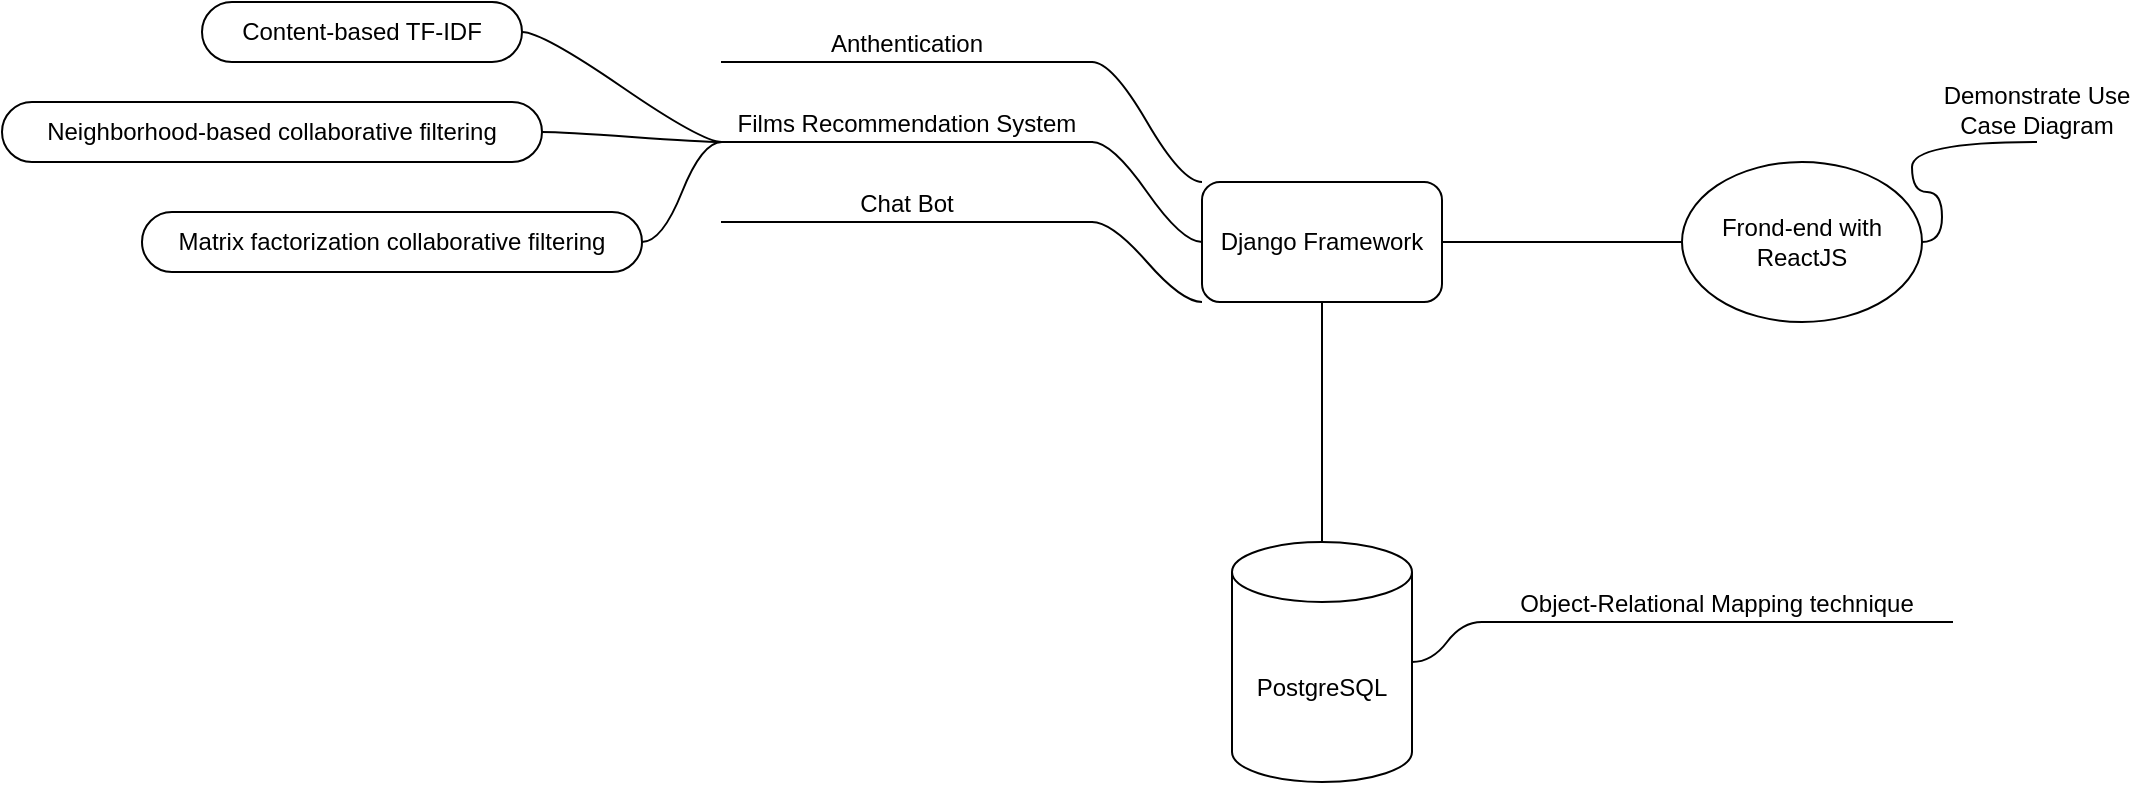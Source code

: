 <mxfile version="18.1.3" type="device"><diagram id="miYSfBFGVTpBcfvqK9AP" name="Page-1"><mxGraphModel dx="2276" dy="826" grid="1" gridSize="10" guides="1" tooltips="1" connect="1" arrows="1" fold="1" page="1" pageScale="1" pageWidth="850" pageHeight="1100" math="0" shadow="0"><root><mxCell id="0"/><mxCell id="1" parent="0"/><mxCell id="H970yztpmnRx2hK2EmWY-2" value="Django Framework" style="rounded=1;whiteSpace=wrap;html=1;" vertex="1" parent="1"><mxGeometry x="280" y="300" width="120" height="60" as="geometry"/></mxCell><mxCell id="H970yztpmnRx2hK2EmWY-3" value="Frond-end with&lt;br&gt;ReactJS" style="ellipse;whiteSpace=wrap;html=1;" vertex="1" parent="1"><mxGeometry x="520" y="290" width="120" height="80" as="geometry"/></mxCell><mxCell id="H970yztpmnRx2hK2EmWY-4" value="PostgreSQL" style="shape=cylinder3;whiteSpace=wrap;html=1;boundedLbl=1;backgroundOutline=1;size=15;" vertex="1" parent="1"><mxGeometry x="295" y="480" width="90" height="120" as="geometry"/></mxCell><mxCell id="H970yztpmnRx2hK2EmWY-5" value="" style="endArrow=none;html=1;rounded=0;exitX=0.5;exitY=1;exitDx=0;exitDy=0;entryX=0.5;entryY=0;entryDx=0;entryDy=0;entryPerimeter=0;" edge="1" parent="1" source="H970yztpmnRx2hK2EmWY-2" target="H970yztpmnRx2hK2EmWY-4"><mxGeometry width="50" height="50" relative="1" as="geometry"><mxPoint x="400" y="560" as="sourcePoint"/><mxPoint x="450" y="510" as="targetPoint"/></mxGeometry></mxCell><mxCell id="H970yztpmnRx2hK2EmWY-6" value="" style="endArrow=none;html=1;rounded=0;entryX=0;entryY=0.5;entryDx=0;entryDy=0;exitX=1;exitY=0.5;exitDx=0;exitDy=0;" edge="1" parent="1" source="H970yztpmnRx2hK2EmWY-2" target="H970yztpmnRx2hK2EmWY-3"><mxGeometry width="50" height="50" relative="1" as="geometry"><mxPoint x="400" y="560" as="sourcePoint"/><mxPoint x="450" y="510" as="targetPoint"/></mxGeometry></mxCell><mxCell id="H970yztpmnRx2hK2EmWY-11" value="Anthentication" style="whiteSpace=wrap;html=1;shape=partialRectangle;top=0;left=0;bottom=1;right=0;points=[[0,1],[1,1]];fillColor=none;align=center;verticalAlign=bottom;routingCenterY=0.5;snapToPoint=1;recursiveResize=0;autosize=1;treeFolding=1;treeMoving=1;newEdgeStyle={&quot;edgeStyle&quot;:&quot;entityRelationEdgeStyle&quot;,&quot;startArrow&quot;:&quot;none&quot;,&quot;endArrow&quot;:&quot;none&quot;,&quot;segment&quot;:10,&quot;curved&quot;:1};" vertex="1" parent="1"><mxGeometry x="40" y="220" width="185" height="20" as="geometry"/></mxCell><mxCell id="H970yztpmnRx2hK2EmWY-12" value="" style="edgeStyle=entityRelationEdgeStyle;startArrow=none;endArrow=none;segment=10;curved=1;rounded=0;exitX=0;exitY=0;exitDx=0;exitDy=0;" edge="1" target="H970yztpmnRx2hK2EmWY-11" parent="1" source="H970yztpmnRx2hK2EmWY-2"><mxGeometry relative="1" as="geometry"><mxPoint x="180" y="250" as="sourcePoint"/></mxGeometry></mxCell><mxCell id="H970yztpmnRx2hK2EmWY-15" value="Films Recommendation System" style="whiteSpace=wrap;html=1;shape=partialRectangle;top=0;left=0;bottom=1;right=0;points=[[0,1],[1,1]];fillColor=none;align=center;verticalAlign=bottom;routingCenterY=0.5;snapToPoint=1;recursiveResize=0;autosize=1;treeFolding=1;treeMoving=1;newEdgeStyle={&quot;edgeStyle&quot;:&quot;entityRelationEdgeStyle&quot;,&quot;startArrow&quot;:&quot;none&quot;,&quot;endArrow&quot;:&quot;none&quot;,&quot;segment&quot;:10,&quot;curved&quot;:1};" vertex="1" parent="1"><mxGeometry x="40" y="260" width="185" height="20" as="geometry"/></mxCell><mxCell id="H970yztpmnRx2hK2EmWY-16" value="" style="edgeStyle=entityRelationEdgeStyle;startArrow=none;endArrow=none;segment=10;curved=1;rounded=0;exitX=0;exitY=0.5;exitDx=0;exitDy=0;" edge="1" target="H970yztpmnRx2hK2EmWY-15" parent="1" source="H970yztpmnRx2hK2EmWY-2"><mxGeometry relative="1" as="geometry"><mxPoint x="80" y="330" as="sourcePoint"/></mxGeometry></mxCell><mxCell id="H970yztpmnRx2hK2EmWY-18" value="Chat Bot" style="whiteSpace=wrap;html=1;shape=partialRectangle;top=0;left=0;bottom=1;right=0;points=[[0,1],[1,1]];fillColor=none;align=center;verticalAlign=bottom;routingCenterY=0.5;snapToPoint=1;recursiveResize=0;autosize=1;treeFolding=1;treeMoving=1;newEdgeStyle={&quot;edgeStyle&quot;:&quot;entityRelationEdgeStyle&quot;,&quot;startArrow&quot;:&quot;none&quot;,&quot;endArrow&quot;:&quot;none&quot;,&quot;segment&quot;:10,&quot;curved&quot;:1};" vertex="1" parent="1"><mxGeometry x="40" y="300" width="185" height="20" as="geometry"/></mxCell><mxCell id="H970yztpmnRx2hK2EmWY-19" value="" style="edgeStyle=entityRelationEdgeStyle;startArrow=none;endArrow=none;segment=10;curved=1;rounded=0;exitX=0;exitY=1;exitDx=0;exitDy=0;" edge="1" target="H970yztpmnRx2hK2EmWY-18" parent="1" source="H970yztpmnRx2hK2EmWY-2"><mxGeometry relative="1" as="geometry"><mxPoint x="320" y="420" as="sourcePoint"/></mxGeometry></mxCell><mxCell id="H970yztpmnRx2hK2EmWY-20" value="Content-based TF-IDF" style="whiteSpace=wrap;html=1;rounded=1;arcSize=50;align=center;verticalAlign=middle;strokeWidth=1;autosize=1;spacing=4;treeFolding=1;treeMoving=1;newEdgeStyle={&quot;edgeStyle&quot;:&quot;entityRelationEdgeStyle&quot;,&quot;startArrow&quot;:&quot;none&quot;,&quot;endArrow&quot;:&quot;none&quot;,&quot;segment&quot;:10,&quot;curved&quot;:1};" vertex="1" parent="1"><mxGeometry x="-220" y="210" width="160" height="30" as="geometry"/></mxCell><mxCell id="H970yztpmnRx2hK2EmWY-21" value="" style="edgeStyle=entityRelationEdgeStyle;startArrow=none;endArrow=none;segment=10;curved=1;rounded=0;exitX=0;exitY=1;exitDx=0;exitDy=0;" edge="1" target="H970yztpmnRx2hK2EmWY-20" parent="1" source="H970yztpmnRx2hK2EmWY-15"><mxGeometry relative="1" as="geometry"><mxPoint x="-190" y="260" as="sourcePoint"/></mxGeometry></mxCell><mxCell id="H970yztpmnRx2hK2EmWY-22" value="Neighborhood-based collaborative filtering" style="whiteSpace=wrap;html=1;rounded=1;arcSize=50;align=center;verticalAlign=middle;strokeWidth=1;autosize=1;spacing=4;treeFolding=1;treeMoving=1;newEdgeStyle={&quot;edgeStyle&quot;:&quot;entityRelationEdgeStyle&quot;,&quot;startArrow&quot;:&quot;none&quot;,&quot;endArrow&quot;:&quot;none&quot;,&quot;segment&quot;:10,&quot;curved&quot;:1};" vertex="1" parent="1"><mxGeometry x="-320" y="260" width="270" height="30" as="geometry"/></mxCell><mxCell id="H970yztpmnRx2hK2EmWY-23" value="" style="edgeStyle=entityRelationEdgeStyle;startArrow=none;endArrow=none;segment=10;curved=1;rounded=0;exitX=0;exitY=1;exitDx=0;exitDy=0;" edge="1" target="H970yztpmnRx2hK2EmWY-22" parent="1" source="H970yztpmnRx2hK2EmWY-15"><mxGeometry relative="1" as="geometry"><mxPoint x="30" y="279" as="sourcePoint"/></mxGeometry></mxCell><mxCell id="H970yztpmnRx2hK2EmWY-24" value="&lt;div&gt;Matrix factorization collaborative filtering&lt;/div&gt;" style="whiteSpace=wrap;html=1;rounded=1;arcSize=50;align=center;verticalAlign=middle;strokeWidth=1;autosize=1;spacing=4;treeFolding=1;treeMoving=1;newEdgeStyle={&quot;edgeStyle&quot;:&quot;entityRelationEdgeStyle&quot;,&quot;startArrow&quot;:&quot;none&quot;,&quot;endArrow&quot;:&quot;none&quot;,&quot;segment&quot;:10,&quot;curved&quot;:1};" vertex="1" parent="1"><mxGeometry x="-250" y="315" width="250" height="30" as="geometry"/></mxCell><mxCell id="H970yztpmnRx2hK2EmWY-25" value="" style="edgeStyle=entityRelationEdgeStyle;startArrow=none;endArrow=none;segment=10;curved=1;rounded=0;exitX=0;exitY=1;exitDx=0;exitDy=0;" edge="1" target="H970yztpmnRx2hK2EmWY-24" parent="1" source="H970yztpmnRx2hK2EmWY-15"><mxGeometry relative="1" as="geometry"><mxPoint x="30" y="280" as="sourcePoint"/></mxGeometry></mxCell><mxCell id="H970yztpmnRx2hK2EmWY-26" value="Demonstrate Use Case Diagram" style="whiteSpace=wrap;html=1;shape=partialRectangle;top=0;left=0;bottom=1;right=0;points=[[0,1],[1,1]];fillColor=none;align=center;verticalAlign=bottom;routingCenterY=0.5;snapToPoint=1;recursiveResize=0;autosize=1;treeFolding=1;treeMoving=1;newEdgeStyle={&quot;edgeStyle&quot;:&quot;entityRelationEdgeStyle&quot;,&quot;startArrow&quot;:&quot;none&quot;,&quot;endArrow&quot;:&quot;none&quot;,&quot;segment&quot;:10,&quot;curved&quot;:1};" vertex="1" parent="1"><mxGeometry x="645" y="280" width="105" as="geometry"/></mxCell><mxCell id="H970yztpmnRx2hK2EmWY-27" value="" style="edgeStyle=entityRelationEdgeStyle;startArrow=none;endArrow=none;segment=10;curved=1;rounded=0;" edge="1" target="H970yztpmnRx2hK2EmWY-26" parent="1" source="H970yztpmnRx2hK2EmWY-3"><mxGeometry relative="1" as="geometry"><mxPoint x="635" y="330" as="sourcePoint"/></mxGeometry></mxCell><mxCell id="H970yztpmnRx2hK2EmWY-28" value="Object-Relational Mapping technique" style="whiteSpace=wrap;html=1;shape=partialRectangle;top=0;left=0;bottom=1;right=0;points=[[0,1],[1,1]];fillColor=none;align=center;verticalAlign=bottom;routingCenterY=0.5;snapToPoint=1;recursiveResize=0;autosize=1;treeFolding=1;treeMoving=1;newEdgeStyle={&quot;edgeStyle&quot;:&quot;entityRelationEdgeStyle&quot;,&quot;startArrow&quot;:&quot;none&quot;,&quot;endArrow&quot;:&quot;none&quot;,&quot;segment&quot;:10,&quot;curved&quot;:1};" vertex="1" parent="1"><mxGeometry x="420" y="500" width="235" height="20" as="geometry"/></mxCell><mxCell id="H970yztpmnRx2hK2EmWY-29" value="" style="edgeStyle=entityRelationEdgeStyle;startArrow=none;endArrow=none;segment=10;curved=1;rounded=0;exitX=1;exitY=0.5;exitDx=0;exitDy=0;exitPerimeter=0;" edge="1" target="H970yztpmnRx2hK2EmWY-28" parent="1" source="H970yztpmnRx2hK2EmWY-4"><mxGeometry relative="1" as="geometry"><mxPoint x="430" y="540" as="sourcePoint"/></mxGeometry></mxCell></root></mxGraphModel></diagram></mxfile>